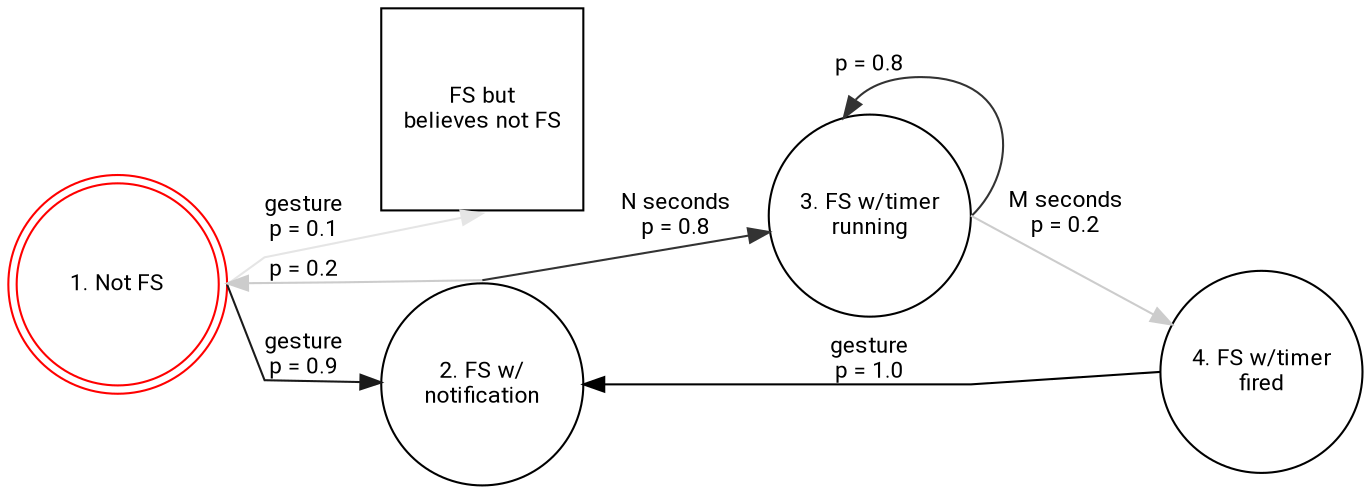 digraph {
  splines = polyline;
  rankdir=LR;
  node [
    shape = circle
    fontname = "Roboto"
    fontsize = 11
    width = 1.35
    margin = 0
  ];
  edge [
    fontname = "Roboto"
    fontsize = 11
  ];

  nfs [
    label = "1. Not FS"
    color = red
    shape = doublecircle
  ];
  nfs_confused [
    label = "FS but\nbelieves not FS"
    shape = square
  ];
  fs_notif [
    label = "2. FS w/\nnotification"
  ];
  fs_timer [
    label = "3. FS w/timer\nrunning"
  ];
  fs_fired [
    label = "4. FS w/timer\nfired"
  ];

  nfs:e -> fs_notif [
    label = "gesture\np = 0.9"
    color = grey10
  ];
  nfs:e -> nfs_confused:s [
    label = "gesture\np = 0.1"
    color = grey90
  ];

  fs_notif:n -> fs_timer [
    label = "N seconds\np = 0.8"
    color = grey20
  ];
  fs_notif:n -> nfs [
    label = "p = 0.2"
    color = grey80
  ];

  fs_timer:e -> fs_fired [
    label = "M seconds\np = 0.2"
    color = grey80
  ];
  fs_timer:e -> fs_timer [
    label = "p = 0.8"
    color = grey20
  ];

  fs_fired:w -> fs_notif [
    label = "gesture\np = 1.0"
    color = black
  ];
}
